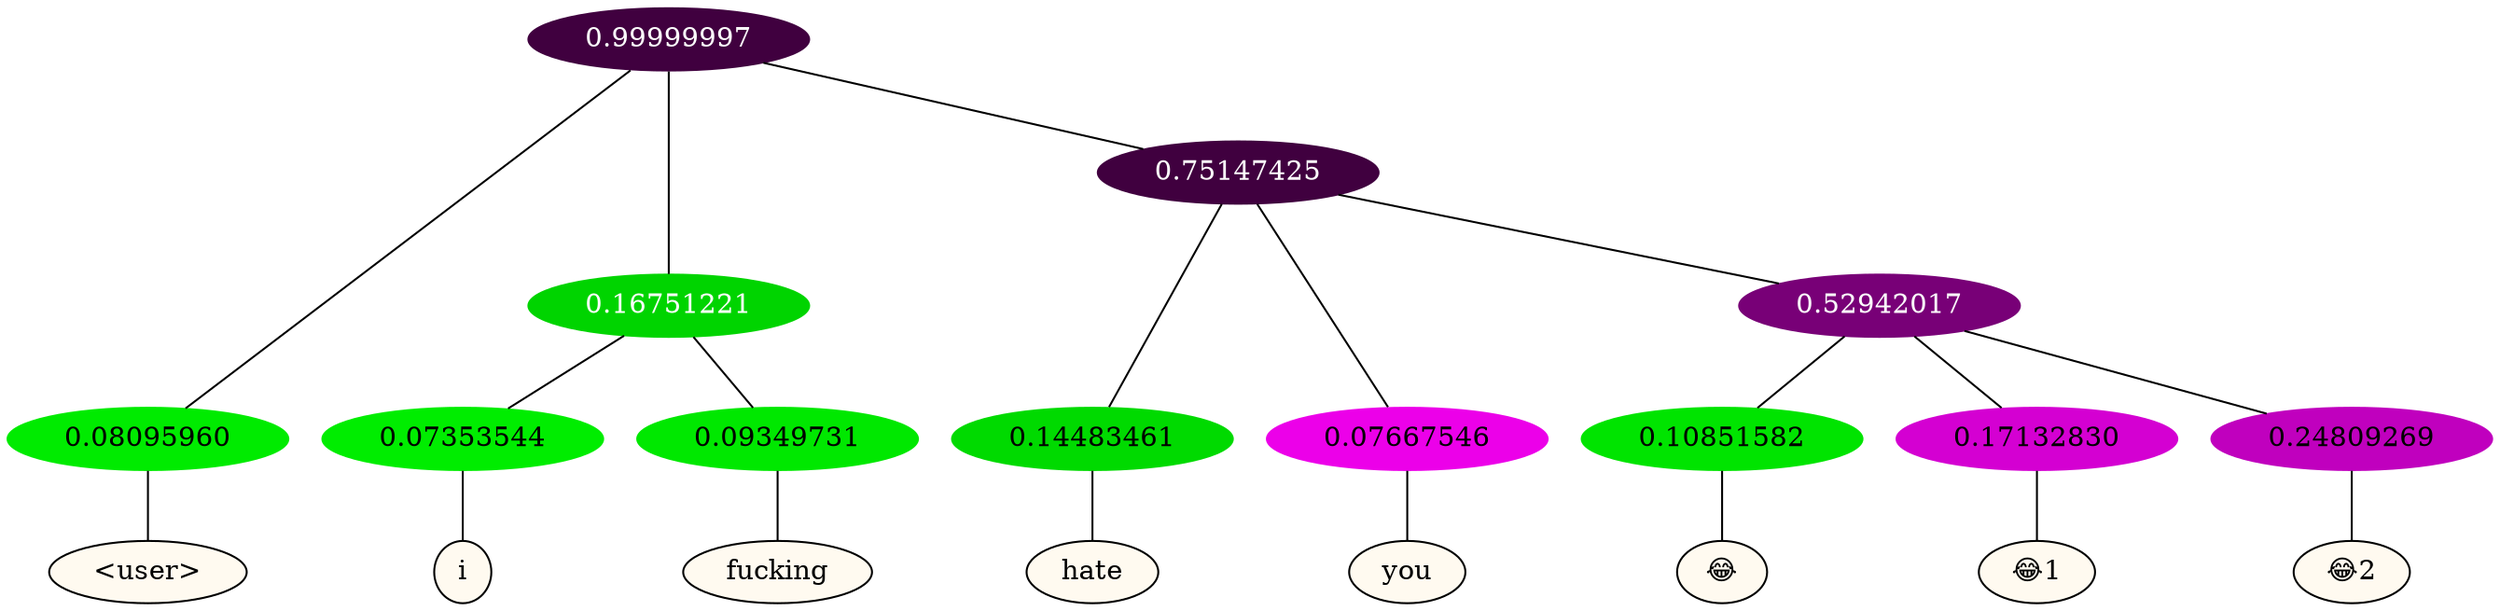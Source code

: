 graph {
	node [format=png height=0.15 nodesep=0.001 ordering=out overlap=prism overlap_scaling=0.01 ranksep=0.001 ratio=0.2 style=filled width=0.15]
	{
		rank=same
		a_w_1 [label="\<user\>" color=black fillcolor=floralwhite style="filled,solid"]
		a_w_4 [label=i color=black fillcolor=floralwhite style="filled,solid"]
		a_w_5 [label=fucking color=black fillcolor=floralwhite style="filled,solid"]
		a_w_6 [label=hate color=black fillcolor=floralwhite style="filled,solid"]
		a_w_7 [label=you color=black fillcolor=floralwhite style="filled,solid"]
		a_w_9 [label="😂" color=black fillcolor=floralwhite style="filled,solid"]
		a_w_10 [label="😂1" color=black fillcolor=floralwhite style="filled,solid"]
		a_w_11 [label="😂2" color=black fillcolor=floralwhite style="filled,solid"]
	}
	a_n_1 -- a_w_1
	a_n_4 -- a_w_4
	a_n_5 -- a_w_5
	a_n_6 -- a_w_6
	a_n_7 -- a_w_7
	a_n_9 -- a_w_9
	a_n_10 -- a_w_10
	a_n_11 -- a_w_11
	{
		rank=same
		a_n_1 [label=0.08095960 color="0.334 1.000 0.919" fontcolor=black]
		a_n_4 [label=0.07353544 color="0.334 1.000 0.926" fontcolor=black]
		a_n_5 [label=0.09349731 color="0.334 1.000 0.907" fontcolor=black]
		a_n_6 [label=0.14483461 color="0.334 1.000 0.855" fontcolor=black]
		a_n_7 [label=0.07667546 color="0.835 1.000 0.923" fontcolor=black]
		a_n_9 [label=0.10851582 color="0.334 1.000 0.891" fontcolor=black]
		a_n_10 [label=0.17132830 color="0.835 1.000 0.829" fontcolor=black]
		a_n_11 [label=0.24809269 color="0.835 1.000 0.752" fontcolor=black]
	}
	a_n_0 [label=0.99999997 color="0.835 1.000 0.250" fontcolor=grey99]
	a_n_0 -- a_n_1
	a_n_2 [label=0.16751221 color="0.334 1.000 0.832" fontcolor=grey99]
	a_n_0 -- a_n_2
	a_n_3 [label=0.75147425 color="0.835 1.000 0.250" fontcolor=grey99]
	a_n_0 -- a_n_3
	a_n_2 -- a_n_4
	a_n_2 -- a_n_5
	a_n_3 -- a_n_6
	a_n_3 -- a_n_7
	a_n_8 [label=0.52942017 color="0.835 1.000 0.471" fontcolor=grey99]
	a_n_3 -- a_n_8
	a_n_8 -- a_n_9
	a_n_8 -- a_n_10
	a_n_8 -- a_n_11
}
